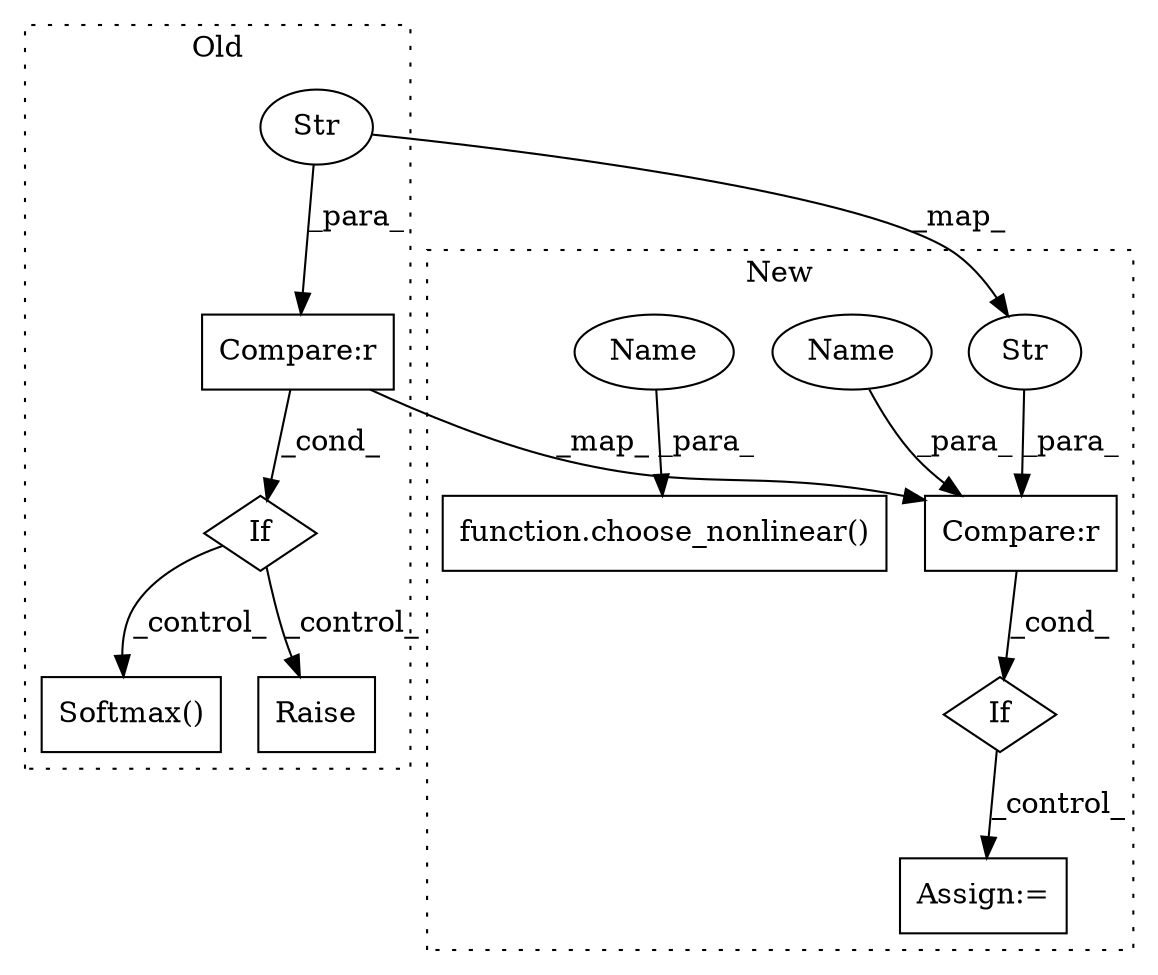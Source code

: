 digraph G {
subgraph cluster0 {
1 [label="Softmax()" a="75" s="1644" l="17" shape="box"];
3 [label="If" a="96" s="1582,1611" l="0,18" shape="diamond"];
5 [label="Compare:r" a="40" s="1582" l="29" shape="box"];
8 [label="Str" a="66" s="1602" l="9" shape="ellipse"];
9 [label="Raise" a="91" s="1697" l="6" shape="box"];
label = "Old";
style="dotted";
}
subgraph cluster1 {
2 [label="function.choose_nonlinear()" a="75" s="1723,1756" l="17,11" shape="box"];
4 [label="Compare:r" a="40" s="1538" l="29" shape="box"];
6 [label="If" a="96" s="1535,1567" l="3,18" shape="diamond"];
7 [label="Str" a="66" s="1558" l="9" shape="ellipse"];
10 [label="Assign:=" a="68" s="1591" l="3" shape="box"];
11 [label="Name" a="87" s="1538" l="16" shape="ellipse"];
12 [label="Name" a="87" s="1740" l="16" shape="ellipse"];
label = "New";
style="dotted";
}
3 -> 9 [label="_control_"];
3 -> 1 [label="_control_"];
4 -> 6 [label="_cond_"];
5 -> 4 [label="_map_"];
5 -> 3 [label="_cond_"];
6 -> 10 [label="_control_"];
7 -> 4 [label="_para_"];
8 -> 5 [label="_para_"];
8 -> 7 [label="_map_"];
11 -> 4 [label="_para_"];
12 -> 2 [label="_para_"];
}